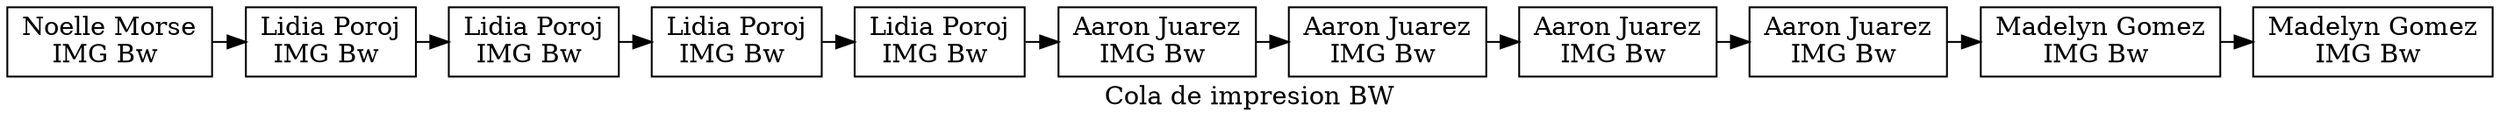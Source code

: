 digraph G{
label="Cola de impresion BW";
node[shape=box];
n603742814[label="Madelyn Gomez
IMG Bw "];
n1067040082[label="Madelyn Gomez
IMG Bw "];
n1325547227[label="Aaron Juarez
IMG Bw "];
n980546781[label="Aaron Juarez
IMG Bw "];
n2061475679[label="Aaron Juarez
IMG Bw "];
n140435067[label="Aaron Juarez
IMG Bw "];
n1450495309[label="Lidia Poroj
IMG Bw "];
n1670782018[label="Lidia Poroj
IMG Bw "];
n1706377736[label="Lidia Poroj
IMG Bw "];
n468121027[label="Lidia Poroj
IMG Bw "];
n1804094807[label="Noelle Morse
IMG Bw "];

{rank=same;
n1067040082->n603742814;
n1325547227->n1067040082;
n980546781->n1325547227;
n2061475679->n980546781;
n140435067->n2061475679;
n1450495309->n140435067;
n1670782018->n1450495309;
n1706377736->n1670782018;
n468121027->n1706377736;
n1804094807->n468121027;

}
}